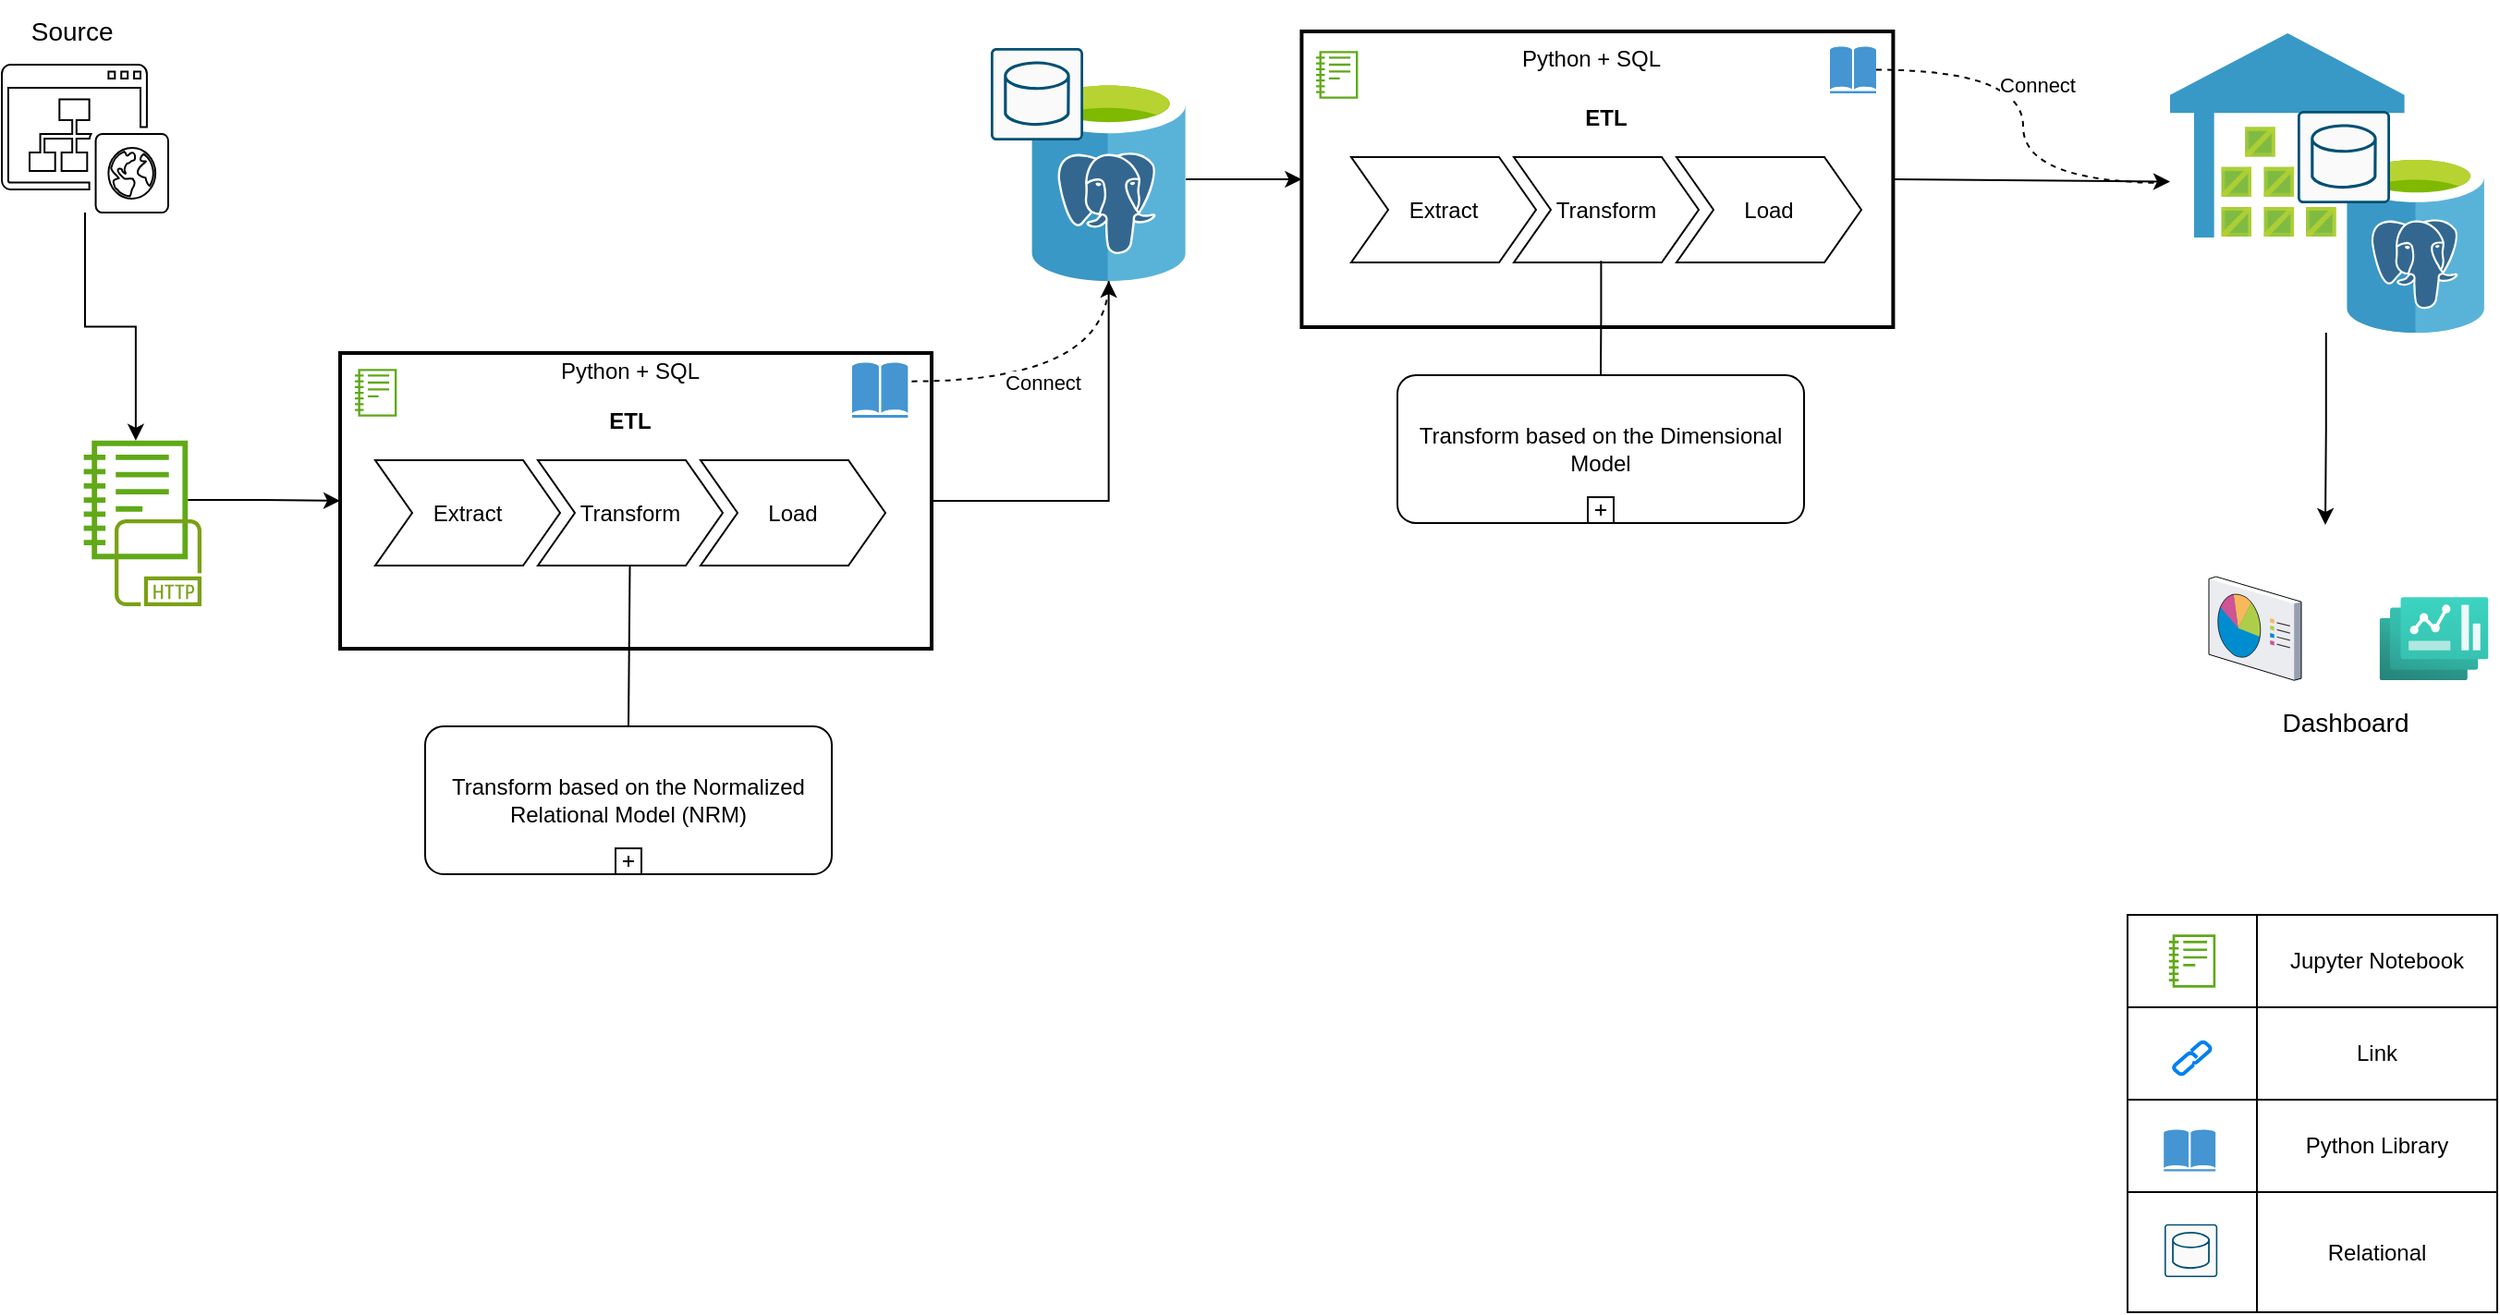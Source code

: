 <mxfile version="22.0.4" type="github">
  <diagram name="Page-1" id="ctzMrAQ5W3zzFSxHdsyH">
    <mxGraphModel dx="1783" dy="991" grid="1" gridSize="10" guides="1" tooltips="1" connect="1" arrows="1" fold="1" page="1" pageScale="1" pageWidth="1400" pageHeight="850" math="0" shadow="0">
      <root>
        <mxCell id="0" />
        <mxCell id="1" parent="0" />
        <mxCell id="oZp67QmK9EEdHLJoPUvL-60" value="" style="shape=table;startSize=0;container=1;collapsible=0;childLayout=tableLayout;rounded=0;" vertex="1" parent="1">
          <mxGeometry x="1170" y="610" width="200" height="215" as="geometry" />
        </mxCell>
        <mxCell id="oZp67QmK9EEdHLJoPUvL-61" value="" style="shape=tableRow;horizontal=0;startSize=0;swimlaneHead=0;swimlaneBody=0;strokeColor=inherit;top=0;left=0;bottom=0;right=0;collapsible=0;dropTarget=0;fillColor=none;points=[[0,0.5],[1,0.5]];portConstraint=eastwest;rounded=0;" vertex="1" parent="oZp67QmK9EEdHLJoPUvL-60">
          <mxGeometry width="200" height="50" as="geometry" />
        </mxCell>
        <mxCell id="oZp67QmK9EEdHLJoPUvL-62" value="" style="shape=partialRectangle;html=1;whiteSpace=wrap;connectable=0;strokeColor=inherit;overflow=hidden;fillColor=none;top=0;left=0;bottom=0;right=0;pointerEvents=1;rounded=0;" vertex="1" parent="oZp67QmK9EEdHLJoPUvL-61">
          <mxGeometry width="70" height="50" as="geometry">
            <mxRectangle width="70" height="50" as="alternateBounds" />
          </mxGeometry>
        </mxCell>
        <mxCell id="oZp67QmK9EEdHLJoPUvL-63" value="Jupyter Notebook" style="shape=partialRectangle;html=1;whiteSpace=wrap;connectable=0;strokeColor=inherit;overflow=hidden;fillColor=none;top=0;left=0;bottom=0;right=0;pointerEvents=1;rounded=0;" vertex="1" parent="oZp67QmK9EEdHLJoPUvL-61">
          <mxGeometry x="70" width="130" height="50" as="geometry">
            <mxRectangle width="130" height="50" as="alternateBounds" />
          </mxGeometry>
        </mxCell>
        <mxCell id="oZp67QmK9EEdHLJoPUvL-64" value="" style="shape=tableRow;horizontal=0;startSize=0;swimlaneHead=0;swimlaneBody=0;strokeColor=inherit;top=0;left=0;bottom=0;right=0;collapsible=0;dropTarget=0;fillColor=none;points=[[0,0.5],[1,0.5]];portConstraint=eastwest;rounded=0;" vertex="1" parent="oZp67QmK9EEdHLJoPUvL-60">
          <mxGeometry y="50" width="200" height="50" as="geometry" />
        </mxCell>
        <mxCell id="oZp67QmK9EEdHLJoPUvL-65" value="" style="shape=partialRectangle;html=1;whiteSpace=wrap;connectable=0;strokeColor=inherit;overflow=hidden;fillColor=none;top=0;left=0;bottom=0;right=0;pointerEvents=1;rounded=0;" vertex="1" parent="oZp67QmK9EEdHLJoPUvL-64">
          <mxGeometry width="70" height="50" as="geometry">
            <mxRectangle width="70" height="50" as="alternateBounds" />
          </mxGeometry>
        </mxCell>
        <mxCell id="oZp67QmK9EEdHLJoPUvL-66" value="Link" style="shape=partialRectangle;html=1;whiteSpace=wrap;connectable=0;strokeColor=inherit;overflow=hidden;fillColor=none;top=0;left=0;bottom=0;right=0;pointerEvents=1;rounded=0;" vertex="1" parent="oZp67QmK9EEdHLJoPUvL-64">
          <mxGeometry x="70" width="130" height="50" as="geometry">
            <mxRectangle width="130" height="50" as="alternateBounds" />
          </mxGeometry>
        </mxCell>
        <mxCell id="oZp67QmK9EEdHLJoPUvL-67" value="" style="shape=tableRow;horizontal=0;startSize=0;swimlaneHead=0;swimlaneBody=0;strokeColor=inherit;top=0;left=0;bottom=0;right=0;collapsible=0;dropTarget=0;fillColor=none;points=[[0,0.5],[1,0.5]];portConstraint=eastwest;rounded=0;" vertex="1" parent="oZp67QmK9EEdHLJoPUvL-60">
          <mxGeometry y="100" width="200" height="50" as="geometry" />
        </mxCell>
        <mxCell id="oZp67QmK9EEdHLJoPUvL-68" value="" style="shape=partialRectangle;html=1;whiteSpace=wrap;connectable=0;strokeColor=inherit;overflow=hidden;fillColor=none;top=0;left=0;bottom=0;right=0;pointerEvents=1;rounded=0;" vertex="1" parent="oZp67QmK9EEdHLJoPUvL-67">
          <mxGeometry width="70" height="50" as="geometry">
            <mxRectangle width="70" height="50" as="alternateBounds" />
          </mxGeometry>
        </mxCell>
        <mxCell id="oZp67QmK9EEdHLJoPUvL-69" value="Python Library" style="shape=partialRectangle;html=1;whiteSpace=wrap;connectable=0;strokeColor=inherit;overflow=hidden;fillColor=none;top=0;left=0;bottom=0;right=0;pointerEvents=1;rounded=0;" vertex="1" parent="oZp67QmK9EEdHLJoPUvL-67">
          <mxGeometry x="70" width="130" height="50" as="geometry">
            <mxRectangle width="130" height="50" as="alternateBounds" />
          </mxGeometry>
        </mxCell>
        <mxCell id="oZp67QmK9EEdHLJoPUvL-76" value="" style="shape=tableRow;horizontal=0;startSize=0;swimlaneHead=0;swimlaneBody=0;strokeColor=inherit;top=0;left=0;bottom=0;right=0;collapsible=0;dropTarget=0;fillColor=none;points=[[0,0.5],[1,0.5]];portConstraint=eastwest;rounded=0;" vertex="1" parent="oZp67QmK9EEdHLJoPUvL-60">
          <mxGeometry y="150" width="200" height="65" as="geometry" />
        </mxCell>
        <mxCell id="oZp67QmK9EEdHLJoPUvL-77" value="" style="shape=partialRectangle;html=1;whiteSpace=wrap;connectable=0;strokeColor=inherit;overflow=hidden;fillColor=none;top=0;left=0;bottom=0;right=0;pointerEvents=1;rounded=0;" vertex="1" parent="oZp67QmK9EEdHLJoPUvL-76">
          <mxGeometry width="70" height="65" as="geometry">
            <mxRectangle width="70" height="65" as="alternateBounds" />
          </mxGeometry>
        </mxCell>
        <mxCell id="oZp67QmK9EEdHLJoPUvL-78" value="Relational" style="shape=partialRectangle;html=1;whiteSpace=wrap;connectable=0;strokeColor=inherit;overflow=hidden;fillColor=none;top=0;left=0;bottom=0;right=0;pointerEvents=1;rounded=0;" vertex="1" parent="oZp67QmK9EEdHLJoPUvL-76">
          <mxGeometry x="70" width="130" height="65" as="geometry">
            <mxRectangle width="130" height="65" as="alternateBounds" />
          </mxGeometry>
        </mxCell>
        <mxCell id="oZp67QmK9EEdHLJoPUvL-37" value="" style="rounded=0;whiteSpace=wrap;html=1;absoluteArcSize=1;arcSize=14;strokeWidth=2;" vertex="1" parent="1">
          <mxGeometry x="723.2" y="132" width="320" height="160" as="geometry" />
        </mxCell>
        <mxCell id="oZp67QmK9EEdHLJoPUvL-35" value="" style="rounded=0;whiteSpace=wrap;html=1;absoluteArcSize=1;arcSize=14;strokeWidth=2;" vertex="1" parent="1">
          <mxGeometry x="203" y="306" width="320" height="160" as="geometry" />
        </mxCell>
        <mxCell id="oZp67QmK9EEdHLJoPUvL-1" value="" style="sketch=0;pointerEvents=1;shadow=0;dashed=0;html=1;fillColor=none;labelPosition=center;verticalLabelPosition=bottom;verticalAlign=top;outlineConnect=0;align=center;shape=mxgraph.office.sites.website_public;rounded=0;" vertex="1" parent="1">
          <mxGeometry x="20" y="150" width="90" height="80" as="geometry" />
        </mxCell>
        <mxCell id="oZp67QmK9EEdHLJoPUvL-71" style="edgeStyle=orthogonalEdgeStyle;rounded=0;orthogonalLoop=1;jettySize=auto;html=1;" edge="1" parent="1" source="oZp67QmK9EEdHLJoPUvL-5" target="oZp67QmK9EEdHLJoPUvL-35">
          <mxGeometry relative="1" as="geometry" />
        </mxCell>
        <mxCell id="oZp67QmK9EEdHLJoPUvL-5" value="" style="sketch=0;outlineConnect=0;fontColor=#ffffff;fillColor=#60a917;strokeColor=#2D7600;dashed=0;verticalLabelPosition=bottom;verticalAlign=top;align=center;html=1;fontSize=12;fontStyle=0;aspect=fixed;pointerEvents=1;shape=mxgraph.aws4.sagemaker_notebook;rounded=0;" vertex="1" parent="1">
          <mxGeometry x="64.31" y="352" width="56.3" height="67" as="geometry" />
        </mxCell>
        <mxCell id="oZp67QmK9EEdHLJoPUvL-39" style="edgeStyle=orthogonalEdgeStyle;rounded=0;orthogonalLoop=1;jettySize=auto;html=1;" edge="1" parent="1" source="oZp67QmK9EEdHLJoPUvL-7" target="oZp67QmK9EEdHLJoPUvL-37">
          <mxGeometry relative="1" as="geometry">
            <mxPoint x="770" y="223" as="targetPoint" />
          </mxGeometry>
        </mxCell>
        <mxCell id="oZp67QmK9EEdHLJoPUvL-7" value="" style="image;sketch=0;aspect=fixed;html=1;points=[];align=center;fontSize=12;image=img/lib/mscae/Azure_Database_for_PostgreSQL_servers.svg;rounded=0;" vertex="1" parent="1">
          <mxGeometry x="577" y="157" width="83.6" height="110" as="geometry" />
        </mxCell>
        <mxCell id="oZp67QmK9EEdHLJoPUvL-8" value="ETL" style="swimlane;childLayout=stackLayout;horizontal=1;fillColor=none;horizontalStack=1;resizeParent=1;resizeParentMax=0;resizeLast=0;collapsible=0;strokeColor=none;stackBorder=10;stackSpacing=-12;resizable=1;align=center;points=[];whiteSpace=wrap;html=1;startSize=23;rounded=0;" vertex="1" parent="1">
          <mxGeometry x="212" y="331" width="296" height="100" as="geometry" />
        </mxCell>
        <mxCell id="oZp67QmK9EEdHLJoPUvL-9" value="Extract" style="shape=step;perimeter=stepPerimeter;fixedSize=1;points=[];whiteSpace=wrap;html=1;rounded=0;" vertex="1" parent="oZp67QmK9EEdHLJoPUvL-8">
          <mxGeometry x="10" y="33" width="100" height="57" as="geometry" />
        </mxCell>
        <mxCell id="oZp67QmK9EEdHLJoPUvL-10" value="Transform" style="shape=step;perimeter=stepPerimeter;fixedSize=1;points=[];whiteSpace=wrap;html=1;rounded=0;" vertex="1" parent="oZp67QmK9EEdHLJoPUvL-8">
          <mxGeometry x="98" y="33" width="100" height="57" as="geometry" />
        </mxCell>
        <mxCell id="oZp67QmK9EEdHLJoPUvL-11" value="Load" style="shape=step;perimeter=stepPerimeter;fixedSize=1;points=[];whiteSpace=wrap;html=1;rounded=0;" vertex="1" parent="oZp67QmK9EEdHLJoPUvL-8">
          <mxGeometry x="186" y="33" width="100" height="57" as="geometry" />
        </mxCell>
        <mxCell id="oZp67QmK9EEdHLJoPUvL-13" style="edgeStyle=orthogonalEdgeStyle;rounded=0;orthogonalLoop=1;jettySize=auto;html=1;exitX=1;exitY=0.5;exitDx=0;exitDy=0;" edge="1" parent="1" source="oZp67QmK9EEdHLJoPUvL-35" target="oZp67QmK9EEdHLJoPUvL-7">
          <mxGeometry relative="1" as="geometry">
            <mxPoint x="520" y="390" as="sourcePoint" />
            <mxPoint x="598.8" y="346.1" as="targetPoint" />
          </mxGeometry>
        </mxCell>
        <mxCell id="oZp67QmK9EEdHLJoPUvL-14" value="" style="endArrow=none;html=1;rounded=0;entryX=0.5;entryY=0;entryDx=0;entryDy=0;entryPerimeter=0;" edge="1" parent="1" source="oZp67QmK9EEdHLJoPUvL-10" target="oZp67QmK9EEdHLJoPUvL-15">
          <mxGeometry width="50" height="50" relative="1" as="geometry">
            <mxPoint x="620" y="390" as="sourcePoint" />
            <mxPoint x="460" y="520" as="targetPoint" />
          </mxGeometry>
        </mxCell>
        <mxCell id="oZp67QmK9EEdHLJoPUvL-15" value="" style="points=[[0.25,0,0],[0.5,0,0],[0.75,0,0],[1,0.25,0],[1,0.5,0],[1,0.75,0],[0.75,1,0],[0.5,1,0],[0.25,1,0],[0,0.75,0],[0,0.5,0],[0,0.25,0]];shape=mxgraph.bpmn.task;whiteSpace=wrap;rectStyle=rounded;size=10;html=1;container=1;expand=0;collapsible=0;taskMarker=abstract;isLoopSub=1;rounded=0;" vertex="1" parent="1">
          <mxGeometry x="249" y="508" width="220" height="80" as="geometry" />
        </mxCell>
        <mxCell id="oZp67QmK9EEdHLJoPUvL-18" value="Transform based on the Normalized Relational Model (NRM)" style="text;strokeColor=none;align=center;fillColor=none;html=1;verticalAlign=middle;whiteSpace=wrap;rounded=0;" vertex="1" parent="oZp67QmK9EEdHLJoPUvL-15">
          <mxGeometry x="9.167" y="7.273" width="201.667" height="65.455" as="geometry" />
        </mxCell>
        <mxCell id="oZp67QmK9EEdHLJoPUvL-17" value="" style="sketch=0;points=[[0.015,0.015,0],[0.985,0.015,0],[0.985,0.985,0],[0.015,0.985,0],[0.25,0,0],[0.5,0,0],[0.75,0,0],[1,0.25,0],[1,0.5,0],[1,0.75,0],[0.75,1,0],[0.5,1,0],[0.25,1,0],[0,0.75,0],[0,0.5,0],[0,0.25,0]];verticalLabelPosition=bottom;html=1;verticalAlign=top;aspect=fixed;align=center;pointerEvents=1;shape=mxgraph.cisco19.rect;prIcon=database_relational;fillColor=#FAFAFA;strokeColor=#005073;rounded=0;" vertex="1" parent="1">
          <mxGeometry x="555" y="141" width="50" height="50" as="geometry" />
        </mxCell>
        <mxCell id="oZp67QmK9EEdHLJoPUvL-19" value="ETL" style="swimlane;childLayout=stackLayout;horizontal=1;fillColor=none;horizontalStack=1;resizeParent=1;resizeParentMax=0;resizeLast=0;collapsible=0;strokeColor=none;stackBorder=10;stackSpacing=-12;resizable=1;align=center;points=[];whiteSpace=wrap;html=1;startSize=23;rounded=0;" vertex="1" parent="1">
          <mxGeometry x="740" y="167" width="296" height="100" as="geometry" />
        </mxCell>
        <mxCell id="oZp67QmK9EEdHLJoPUvL-20" value="Extract" style="shape=step;perimeter=stepPerimeter;fixedSize=1;points=[];whiteSpace=wrap;html=1;rounded=0;" vertex="1" parent="oZp67QmK9EEdHLJoPUvL-19">
          <mxGeometry x="10" y="33" width="100" height="57" as="geometry" />
        </mxCell>
        <mxCell id="oZp67QmK9EEdHLJoPUvL-21" value="Transform" style="shape=step;perimeter=stepPerimeter;fixedSize=1;points=[];whiteSpace=wrap;html=1;rounded=0;" vertex="1" parent="oZp67QmK9EEdHLJoPUvL-19">
          <mxGeometry x="98" y="33" width="100" height="57" as="geometry" />
        </mxCell>
        <mxCell id="oZp67QmK9EEdHLJoPUvL-22" value="Load" style="shape=step;perimeter=stepPerimeter;fixedSize=1;points=[];whiteSpace=wrap;html=1;rounded=0;" vertex="1" parent="oZp67QmK9EEdHLJoPUvL-19">
          <mxGeometry x="186" y="33" width="100" height="57" as="geometry" />
        </mxCell>
        <mxCell id="oZp67QmK9EEdHLJoPUvL-25" value="" style="endArrow=classic;html=1;rounded=0;exitX=1;exitY=0.5;exitDx=0;exitDy=0;" edge="1" parent="1" source="oZp67QmK9EEdHLJoPUvL-37" target="oZp67QmK9EEdHLJoPUvL-27">
          <mxGeometry width="50" height="50" relative="1" as="geometry">
            <mxPoint x="888" y="430" as="sourcePoint" />
            <mxPoint x="1088" y="480" as="targetPoint" />
          </mxGeometry>
        </mxCell>
        <mxCell id="oZp67QmK9EEdHLJoPUvL-82" style="edgeStyle=orthogonalEdgeStyle;rounded=0;orthogonalLoop=1;jettySize=auto;html=1;" edge="1" parent="1" source="oZp67QmK9EEdHLJoPUvL-27">
          <mxGeometry relative="1" as="geometry">
            <mxPoint x="1277" y="399" as="targetPoint" />
          </mxGeometry>
        </mxCell>
        <mxCell id="oZp67QmK9EEdHLJoPUvL-27" value="" style="image;sketch=0;aspect=fixed;html=1;points=[];align=center;fontSize=12;image=img/lib/mscae/SQL_DataWarehouse.svg;direction=east;rounded=0;" vertex="1" parent="1">
          <mxGeometry x="1193" y="133" width="168.75" height="162" as="geometry" />
        </mxCell>
        <mxCell id="oZp67QmK9EEdHLJoPUvL-28" value="" style="image;sketch=0;aspect=fixed;html=1;points=[];align=center;fontSize=12;image=img/lib/mscae/Azure_Database_for_PostgreSQL_servers.svg;rounded=0;" vertex="1" parent="1">
          <mxGeometry x="1289.33" y="197.8" width="73.87" height="97.2" as="geometry" />
        </mxCell>
        <mxCell id="oZp67QmK9EEdHLJoPUvL-29" value="" style="sketch=0;points=[[0.015,0.015,0],[0.985,0.015,0],[0.985,0.985,0],[0.015,0.985,0],[0.25,0,0],[0.5,0,0],[0.75,0,0],[1,0.25,0],[1,0.5,0],[1,0.75,0],[0.75,1,0],[0.5,1,0],[0.25,1,0],[0,0.75,0],[0,0.5,0],[0,0.25,0]];verticalLabelPosition=bottom;html=1;verticalAlign=top;aspect=fixed;align=center;pointerEvents=1;shape=mxgraph.cisco19.rect;prIcon=database_relational;fillColor=#FAFAFA;strokeColor=#005073;rounded=0;" vertex="1" parent="1">
          <mxGeometry x="1262" y="175" width="50" height="50" as="geometry" />
        </mxCell>
        <mxCell id="oZp67QmK9EEdHLJoPUvL-32" value="" style="points=[[0.25,0,0],[0.5,0,0],[0.75,0,0],[1,0.25,0],[1,0.5,0],[1,0.75,0],[0.75,1,0],[0.5,1,0],[0.25,1,0],[0,0.75,0],[0,0.5,0],[0,0.25,0]];shape=mxgraph.bpmn.task;whiteSpace=wrap;rectStyle=rounded;size=10;html=1;container=1;expand=0;collapsible=0;taskMarker=abstract;isLoopSub=1;rounded=0;" vertex="1" parent="1">
          <mxGeometry x="775" y="318" width="220" height="80" as="geometry" />
        </mxCell>
        <mxCell id="oZp67QmK9EEdHLJoPUvL-33" value="Transform based on the Dimensional Model" style="text;strokeColor=none;align=center;fillColor=none;html=1;verticalAlign=middle;whiteSpace=wrap;rounded=0;" vertex="1" parent="oZp67QmK9EEdHLJoPUvL-32">
          <mxGeometry x="9.167" y="7.273" width="201.667" height="65.455" as="geometry" />
        </mxCell>
        <mxCell id="oZp67QmK9EEdHLJoPUvL-34" value="" style="endArrow=none;html=1;rounded=0;entryX=0.5;entryY=0;entryDx=0;entryDy=0;entryPerimeter=0;exitX=0.472;exitY=0.985;exitDx=0;exitDy=0;exitPerimeter=0;edgeStyle=orthogonalEdgeStyle;" edge="1" parent="1" source="oZp67QmK9EEdHLJoPUvL-21" target="oZp67QmK9EEdHLJoPUvL-32">
          <mxGeometry width="50" height="50" relative="1" as="geometry">
            <mxPoint x="902.41" y="291" as="sourcePoint" />
            <mxPoint x="901.41" y="378" as="targetPoint" />
          </mxGeometry>
        </mxCell>
        <mxCell id="oZp67QmK9EEdHLJoPUvL-36" value="Python + SQL" style="text;strokeColor=none;align=center;fillColor=none;html=1;verticalAlign=middle;whiteSpace=wrap;rounded=0;" vertex="1" parent="1">
          <mxGeometry x="220" y="301" width="280" height="30" as="geometry" />
        </mxCell>
        <mxCell id="oZp67QmK9EEdHLJoPUvL-38" value="Python + SQL" style="text;strokeColor=none;align=center;fillColor=none;html=1;verticalAlign=middle;whiteSpace=wrap;rounded=0;" vertex="1" parent="1">
          <mxGeometry x="740" y="132" width="280" height="30" as="geometry" />
        </mxCell>
        <mxCell id="oZp67QmK9EEdHLJoPUvL-40" value="" style="sketch=0;outlineConnect=0;fontColor=#ffffff;fillColor=#60a917;strokeColor=#2D7600;dashed=0;verticalLabelPosition=bottom;verticalAlign=top;align=center;html=1;fontSize=12;fontStyle=0;aspect=fixed;pointerEvents=1;shape=mxgraph.aws4.sagemaker_notebook;rounded=0;" vertex="1" parent="1">
          <mxGeometry x="211" y="314" width="22.69" height="27" as="geometry" />
        </mxCell>
        <mxCell id="oZp67QmK9EEdHLJoPUvL-41" value="" style="sketch=0;outlineConnect=0;fontColor=#ffffff;fillColor=#60a917;strokeColor=#2D7600;dashed=0;verticalLabelPosition=bottom;verticalAlign=top;align=center;html=1;fontSize=12;fontStyle=0;aspect=fixed;pointerEvents=1;shape=mxgraph.aws4.sagemaker_notebook;rounded=0;" vertex="1" parent="1">
          <mxGeometry x="731" y="142" width="22.69" height="27" as="geometry" />
        </mxCell>
        <mxCell id="oZp67QmK9EEdHLJoPUvL-44" value="" style="shadow=0;dashed=0;html=1;strokeColor=none;fillColor=#4495D1;labelPosition=center;verticalLabelPosition=bottom;verticalAlign=top;align=center;outlineConnect=0;shape=mxgraph.veeam.library;rounded=0;" vertex="1" parent="1">
          <mxGeometry x="480" y="311" width="30.19" height="30" as="geometry" />
        </mxCell>
        <mxCell id="oZp67QmK9EEdHLJoPUvL-46" value="" style="sketch=0;outlineConnect=0;fontColor=#ffffff;fillColor=#60a917;strokeColor=#2D7600;dashed=0;verticalLabelPosition=bottom;verticalAlign=top;align=center;html=1;fontSize=12;fontStyle=0;aspect=fixed;pointerEvents=1;shape=mxgraph.aws4.sagemaker_notebook;rounded=0;" vertex="1" parent="1">
          <mxGeometry x="1192.4" y="620" width="25.21" height="30" as="geometry" />
        </mxCell>
        <mxCell id="oZp67QmK9EEdHLJoPUvL-70" value="" style="html=1;verticalLabelPosition=bottom;align=center;labelBackgroundColor=#ffffff;verticalAlign=top;strokeWidth=2;strokeColor=#0080F0;shadow=0;dashed=0;shape=mxgraph.ios7.icons.link;rounded=0;" vertex="1" parent="1">
          <mxGeometry x="1195" y="678.75" width="20" height="17.5" as="geometry" />
        </mxCell>
        <mxCell id="oZp67QmK9EEdHLJoPUvL-72" value="" style="shadow=0;dashed=0;html=1;strokeColor=none;fillColor=#4495D1;labelPosition=center;verticalLabelPosition=bottom;verticalAlign=top;align=center;outlineConnect=0;shape=mxgraph.veeam.library;rounded=0;" vertex="1" parent="1">
          <mxGeometry x="1189.61" y="726" width="28" height="22.8" as="geometry" />
        </mxCell>
        <mxCell id="oZp67QmK9EEdHLJoPUvL-73" value="" style="endArrow=none;dashed=1;html=1;rounded=0;edgeStyle=orthogonalEdgeStyle;curved=1;" edge="1" parent="1" source="oZp67QmK9EEdHLJoPUvL-75" target="oZp67QmK9EEdHLJoPUvL-27">
          <mxGeometry width="50" height="50" relative="1" as="geometry">
            <mxPoint x="1172.01" y="97.787" as="sourcePoint" />
            <mxPoint x="1195.423" y="123" as="targetPoint" />
          </mxGeometry>
        </mxCell>
        <mxCell id="oZp67QmK9EEdHLJoPUvL-74" value="Connect" style="edgeLabel;html=1;align=center;verticalAlign=middle;resizable=0;points=[];rounded=0;" vertex="1" connectable="0" parent="oZp67QmK9EEdHLJoPUvL-73">
          <mxGeometry x="-0.208" relative="1" as="geometry">
            <mxPoint x="7" as="offset" />
          </mxGeometry>
        </mxCell>
        <mxCell id="oZp67QmK9EEdHLJoPUvL-75" value="" style="shadow=0;dashed=0;html=1;strokeColor=none;fillColor=#4495D1;labelPosition=center;verticalLabelPosition=bottom;verticalAlign=top;align=center;outlineConnect=0;shape=mxgraph.veeam.library;rounded=0;" vertex="1" parent="1">
          <mxGeometry x="1009" y="140" width="25" height="25.5" as="geometry" />
        </mxCell>
        <mxCell id="oZp67QmK9EEdHLJoPUvL-79" value="" style="sketch=0;points=[[0.015,0.015,0],[0.985,0.015,0],[0.985,0.985,0],[0.015,0.985,0],[0.25,0,0],[0.5,0,0],[0.75,0,0],[1,0.25,0],[1,0.5,0],[1,0.75,0],[0.75,1,0],[0.5,1,0],[0.25,1,0],[0,0.75,0],[0,0.5,0],[0,0.25,0]];verticalLabelPosition=bottom;html=1;verticalAlign=top;aspect=fixed;align=center;pointerEvents=1;shape=mxgraph.cisco19.rect;prIcon=database_relational;fillColor=#FAFAFA;strokeColor=#005073;rounded=0;" vertex="1" parent="1">
          <mxGeometry x="1190" y="777.39" width="28.61" height="28.61" as="geometry" />
        </mxCell>
        <mxCell id="oZp67QmK9EEdHLJoPUvL-80" value="" style="shape=image;html=1;verticalAlign=top;verticalLabelPosition=bottom;labelBackgroundColor=#ffffff;imageAspect=0;aspect=fixed;image=https://cdn3.iconfinder.com/data/icons/fintech-icon/128/11_Data_Visualization-128.png;rounded=0;" vertex="1" parent="1">
          <mxGeometry x="1219" y="383" width="114" height="114" as="geometry" />
        </mxCell>
        <mxCell id="oZp67QmK9EEdHLJoPUvL-81" value="" style="verticalLabelPosition=bottom;sketch=0;aspect=fixed;html=1;verticalAlign=top;strokeColor=none;align=center;outlineConnect=0;shape=mxgraph.citrix.reporting;rounded=0;" vertex="1" parent="1">
          <mxGeometry x="1214" y="427" width="50" height="56.1" as="geometry" />
        </mxCell>
        <mxCell id="oZp67QmK9EEdHLJoPUvL-83" value="&lt;font style=&quot;font-size: 14px;&quot; face=&quot;Helvetica&quot;&gt;Source&amp;nbsp;&lt;/font&gt;" style="text;strokeColor=none;align=center;fillColor=none;html=1;verticalAlign=middle;whiteSpace=wrap;rounded=0;fontSize=20;fontFamily=Architects Daughter;" vertex="1" parent="1">
          <mxGeometry x="30.37" y="115" width="60" height="30" as="geometry" />
        </mxCell>
        <mxCell id="oZp67QmK9EEdHLJoPUvL-86" value="" style="endArrow=none;dashed=1;html=1;rounded=0;exitX=1.067;exitY=0.344;exitDx=0;exitDy=0;exitPerimeter=0;edgeStyle=orthogonalEdgeStyle;curved=1;" edge="1" parent="1" source="oZp67QmK9EEdHLJoPUvL-44" target="oZp67QmK9EEdHLJoPUvL-7">
          <mxGeometry width="50" height="50" relative="1" as="geometry">
            <mxPoint x="490" y="303" as="sourcePoint" />
            <mxPoint x="491" y="212" as="targetPoint" />
          </mxGeometry>
        </mxCell>
        <mxCell id="oZp67QmK9EEdHLJoPUvL-87" value="Connect" style="edgeLabel;html=1;align=center;verticalAlign=middle;resizable=0;points=[];rounded=0;" vertex="1" connectable="0" parent="oZp67QmK9EEdHLJoPUvL-86">
          <mxGeometry x="-0.208" relative="1" as="geometry">
            <mxPoint x="7" as="offset" />
          </mxGeometry>
        </mxCell>
        <mxCell id="oZp67QmK9EEdHLJoPUvL-89" value="" style="image;aspect=fixed;html=1;points=[];align=center;fontSize=12;image=img/lib/azure2/other/Dashboard_Hub.svg;rounded=1;sketch=1;hachureGap=4;jiggle=2;curveFitting=1;fontFamily=Architects Daughter;fontSource=https%3A%2F%2Ffonts.googleapis.com%2Fcss%3Ffamily%3DArchitects%2BDaughter;" vertex="1" parent="1">
          <mxGeometry x="1306.33" y="438.04" width="58.92" height="45.06" as="geometry" />
        </mxCell>
        <mxCell id="oZp67QmK9EEdHLJoPUvL-90" value="&lt;font face=&quot;Helvetica&quot;&gt;&lt;span style=&quot;font-size: 14px;&quot;&gt;Dashboard&lt;br&gt;&lt;/span&gt;&lt;/font&gt;" style="text;strokeColor=none;align=center;fillColor=none;html=1;verticalAlign=middle;whiteSpace=wrap;rounded=0;fontSize=20;fontFamily=Architects Daughter;" vertex="1" parent="1">
          <mxGeometry x="1258" y="489" width="60" height="30" as="geometry" />
        </mxCell>
        <mxCell id="oZp67QmK9EEdHLJoPUvL-92" value="" style="edgeStyle=orthogonalEdgeStyle;rounded=0;orthogonalLoop=1;jettySize=auto;html=1;" edge="1" parent="1" source="oZp67QmK9EEdHLJoPUvL-1" target="oZp67QmK9EEdHLJoPUvL-5">
          <mxGeometry relative="1" as="geometry">
            <mxPoint x="63.316" y="306" as="targetPoint" />
            <mxPoint x="85" y="140" as="sourcePoint" />
          </mxGeometry>
        </mxCell>
        <mxCell id="oZp67QmK9EEdHLJoPUvL-93" value="" style="sketch=0;outlineConnect=0;fontColor=#232F3E;gradientColor=none;fillColor=#7AA116;strokeColor=none;dashed=0;verticalLabelPosition=bottom;verticalAlign=top;align=center;html=1;fontSize=12;fontStyle=0;aspect=fixed;pointerEvents=1;shape=mxgraph.aws4.http_protocol;rounded=1;hachureGap=4;jiggle=2;curveFitting=1;fontFamily=Architects Daughter;fontSource=https%3A%2F%2Ffonts.googleapis.com%2Fcss%3Ffamily%3DArchitects%2BDaughter;" vertex="1" parent="1">
          <mxGeometry x="81.02" y="396" width="47" height="47" as="geometry" />
        </mxCell>
      </root>
    </mxGraphModel>
  </diagram>
</mxfile>
